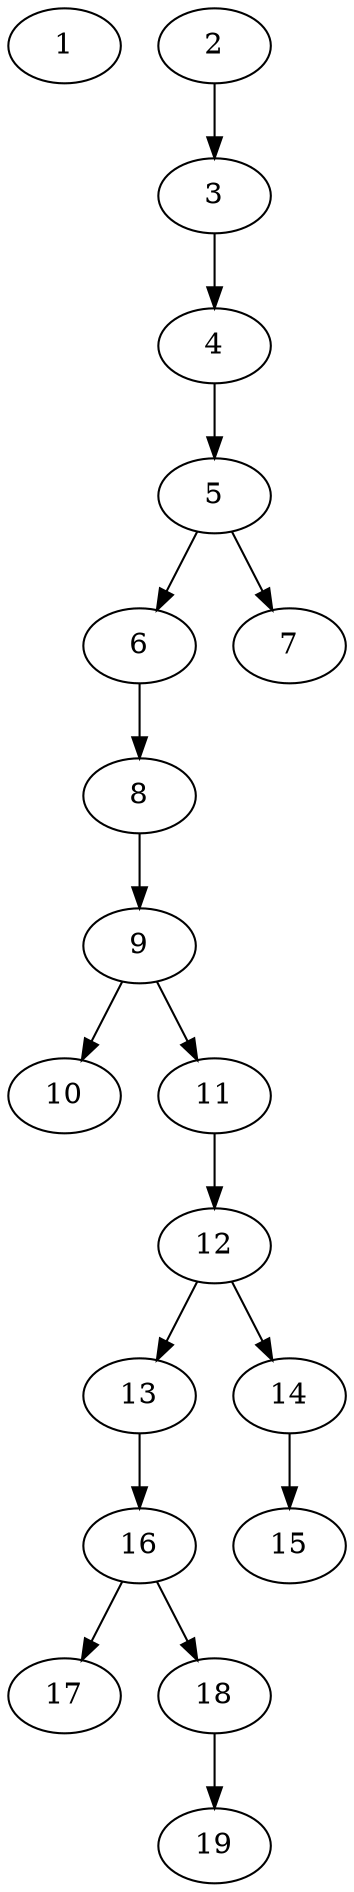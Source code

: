 // DAG (tier=1-easy, mode=compute, n=19, ccr=0.298, fat=0.358, density=0.384, regular=0.770, jump=0.045, mindata=262144, maxdata=2097152)
// DAG automatically generated by daggen at Sun Aug 24 16:33:32 2025
// /home/ermia/Project/Environments/daggen/bin/daggen --dot --ccr 0.298 --fat 0.358 --regular 0.770 --density 0.384 --jump 0.045 --mindata 262144 --maxdata 2097152 -n 19 
digraph G {
  1 [size="1375274358112518144", alpha="0.14", expect_size="687637179056259072"]
  2 [size="5527644261899424", alpha="0.18", expect_size="2763822130949712"]
  2 -> 3 [size ="3050173366272"]
  3 [size="56623104000000000", alpha="0.15", expect_size="28311552000000000"]
  3 -> 4 [size ="1179648000000"]
  4 [size="452984832000000000", alpha="0.09", expect_size="226492416000000000"]
  4 -> 5 [size ="4718592000000"]
  5 [size="34430102813609624", alpha="0.18", expect_size="17215051406804812"]
  5 -> 6 [size ="16324440883200"]
  5 -> 7 [size ="16324440883200"]
  6 [size="385930117873926144", alpha="0.15", expect_size="192965058936963072"]
  6 -> 8 [size ="4240617504768"]
  7 [size="7446495802878328832", alpha="0.17", expect_size="3723247901439164416"]
  8 [size="5083850874561610", alpha="0.17", expect_size="2541925437280805"]
  8 -> 9 [size ="7570718720000"]
  9 [size="633995064554688", alpha="0.16", expect_size="316997532277344"]
  9 -> 10 [size ="14972792864768"]
  9 -> 11 [size ="14972792864768"]
  10 [size="579126028618694656", alpha="0.08", expect_size="289563014309347328"]
  11 [size="4068794426684783", alpha="0.11", expect_size="2034397213342391"]
  11 -> 12 [size ="4470289203200"]
  12 [size="6950126214466226", alpha="0.20", expect_size="3475063107233113"]
  12 -> 13 [size ="6794772480000"]
  12 -> 14 [size ="6794772480000"]
  13 [size="1222805579799308", alpha="0.07", expect_size="611402789899654"]
  13 -> 16 [size ="1536658767872"]
  14 [size="1063082244031589", alpha="0.16", expect_size="531541122015794"]
  14 -> 15 [size ="27209297297408"]
  15 [size="74546170029932544", alpha="0.09", expect_size="37273085014966272"]
  16 [size="1112862241557839872", alpha="0.00", expect_size="556431120778919936"]
  16 -> 17 [size ="8591142551552"]
  16 -> 18 [size ="8591142551552"]
  17 [size="537177774680036", alpha="0.15", expect_size="268588887340018"]
  18 [size="21987058800789616", alpha="0.17", expect_size="10993529400394808"]
  18 -> 19 [size ="14682823852032"]
  19 [size="22894251515103472", alpha="0.03", expect_size="11447125757551736"]
}